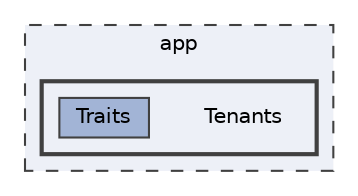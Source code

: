 digraph "app/Tenants"
{
 // LATEX_PDF_SIZE
  bgcolor="transparent";
  edge [fontname=Helvetica,fontsize=10,labelfontname=Helvetica,labelfontsize=10];
  node [fontname=Helvetica,fontsize=10,shape=box,height=0.2,width=0.4];
  compound=true
  subgraph clusterdir_d422163b96683743ed3963d4aac17747 {
    graph [ bgcolor="#edf0f7", pencolor="grey25", label="app", fontname=Helvetica,fontsize=10 style="filled,dashed", URL="dir_d422163b96683743ed3963d4aac17747.html",tooltip=""]
  subgraph clusterdir_11c7ebbd259bc61c5415e02cb09978c1 {
    graph [ bgcolor="#edf0f7", pencolor="grey25", label="", fontname=Helvetica,fontsize=10 style="filled,bold", URL="dir_11c7ebbd259bc61c5415e02cb09978c1.html",tooltip=""]
    dir_11c7ebbd259bc61c5415e02cb09978c1 [shape=plaintext, label="Tenants"];
  dir_b7ac80c739fef979b24ca5d6d2b8ac4c [label="Traits", fillcolor="#a2b4d6", color="grey25", style="filled", URL="dir_b7ac80c739fef979b24ca5d6d2b8ac4c.html",tooltip=""];
  }
  }
}

